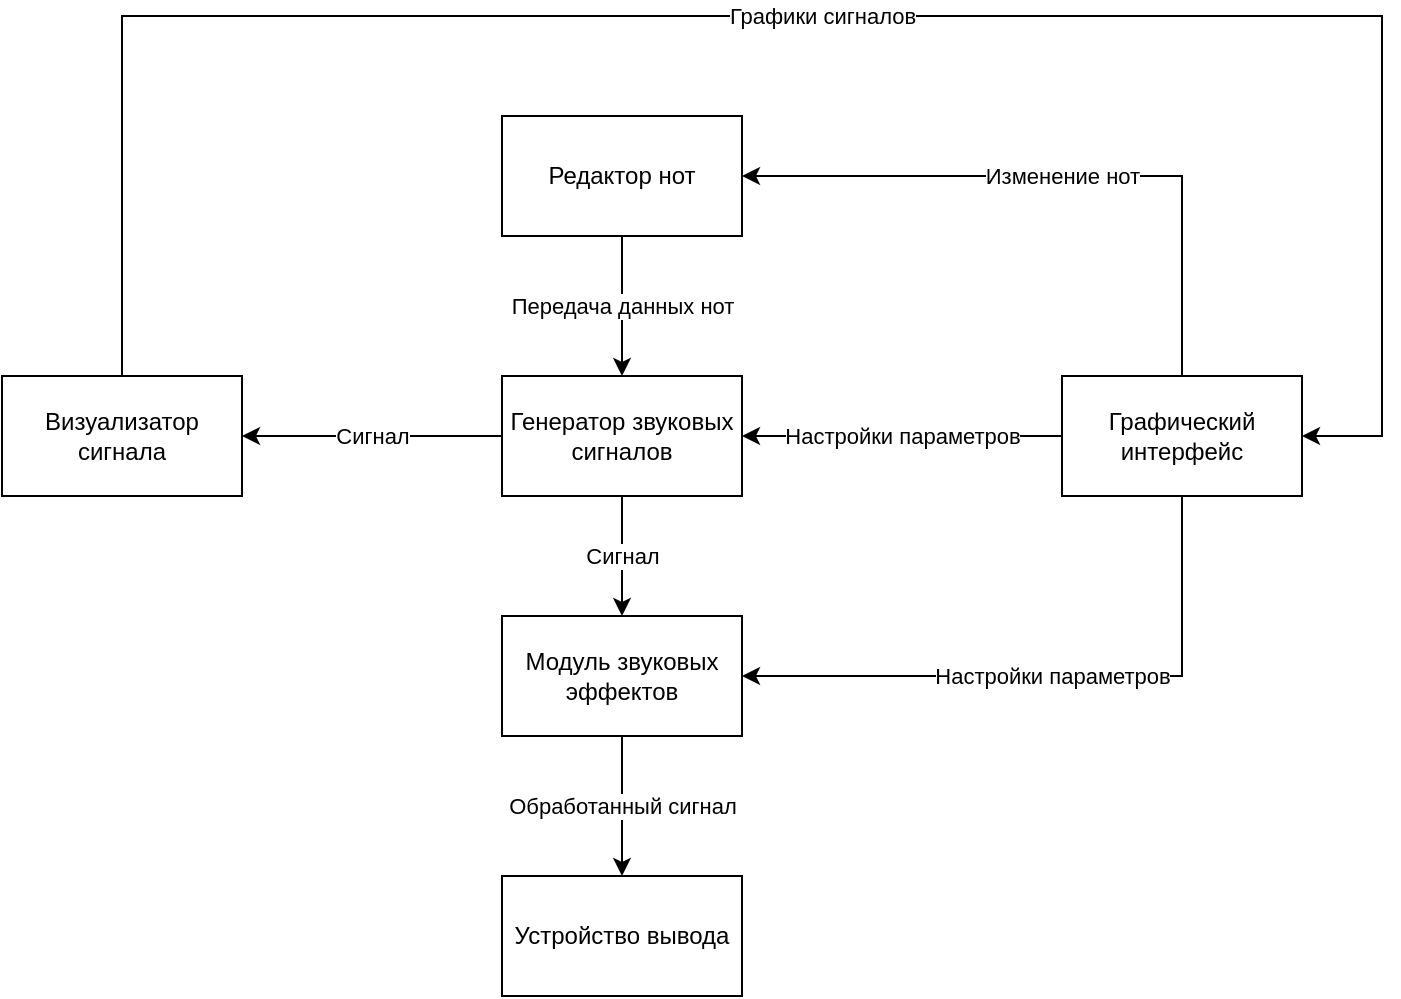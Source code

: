 <mxfile version="26.2.2">
  <diagram name="Page-1" id="F3DpyBi2ULReHoK88Xex">
    <mxGraphModel dx="1428" dy="841" grid="1" gridSize="10" guides="1" tooltips="1" connect="1" arrows="1" fold="1" page="1" pageScale="1" pageWidth="850" pageHeight="1100" math="0" shadow="0">
      <root>
        <mxCell id="0" />
        <mxCell id="1" parent="0" />
        <mxCell id="BVWz1LS-s-Ho_6SvjUxC-1" value="Генератор звуковых сигналов" style="rounded=0;whiteSpace=wrap;html=1;" parent="1" vertex="1">
          <mxGeometry x="350" y="410" width="120" height="60" as="geometry" />
        </mxCell>
        <mxCell id="BVWz1LS-s-Ho_6SvjUxC-2" value="Редактор нот" style="rounded=0;whiteSpace=wrap;html=1;" parent="1" vertex="1">
          <mxGeometry x="350" y="280" width="120" height="60" as="geometry" />
        </mxCell>
        <mxCell id="BVWz1LS-s-Ho_6SvjUxC-3" value="Визуализатор сигнала" style="rounded=0;whiteSpace=wrap;html=1;" parent="1" vertex="1">
          <mxGeometry x="100" y="410" width="120" height="60" as="geometry" />
        </mxCell>
        <mxCell id="BVWz1LS-s-Ho_6SvjUxC-4" value="Модуль звуковых эффектов" style="rounded=0;whiteSpace=wrap;html=1;" parent="1" vertex="1">
          <mxGeometry x="350" y="530" width="120" height="60" as="geometry" />
        </mxCell>
        <mxCell id="BVWz1LS-s-Ho_6SvjUxC-11" value="" style="endArrow=classic;html=1;rounded=0;exitX=0.5;exitY=1;exitDx=0;exitDy=0;entryX=0.5;entryY=0;entryDx=0;entryDy=0;" parent="1" source="BVWz1LS-s-Ho_6SvjUxC-2" target="BVWz1LS-s-Ho_6SvjUxC-1" edge="1">
          <mxGeometry relative="1" as="geometry">
            <mxPoint x="380" y="430" as="sourcePoint" />
            <mxPoint x="480" y="430" as="targetPoint" />
          </mxGeometry>
        </mxCell>
        <mxCell id="BVWz1LS-s-Ho_6SvjUxC-12" value="Передача данных нот" style="edgeLabel;resizable=0;html=1;;align=center;verticalAlign=middle;" parent="BVWz1LS-s-Ho_6SvjUxC-11" connectable="0" vertex="1">
          <mxGeometry relative="1" as="geometry" />
        </mxCell>
        <mxCell id="BVWz1LS-s-Ho_6SvjUxC-15" value="" style="endArrow=classic;html=1;rounded=0;exitX=0.5;exitY=1;exitDx=0;exitDy=0;entryX=0.5;entryY=0;entryDx=0;entryDy=0;" parent="1" source="BVWz1LS-s-Ho_6SvjUxC-1" target="BVWz1LS-s-Ho_6SvjUxC-4" edge="1">
          <mxGeometry relative="1" as="geometry">
            <mxPoint x="370" y="440" as="sourcePoint" />
            <mxPoint x="470" y="440" as="targetPoint" />
          </mxGeometry>
        </mxCell>
        <mxCell id="BVWz1LS-s-Ho_6SvjUxC-16" value="Сигнал" style="edgeLabel;resizable=0;html=1;;align=center;verticalAlign=middle;" parent="BVWz1LS-s-Ho_6SvjUxC-15" connectable="0" vertex="1">
          <mxGeometry relative="1" as="geometry" />
        </mxCell>
        <mxCell id="BVWz1LS-s-Ho_6SvjUxC-17" value="Устройство вывода" style="rounded=0;whiteSpace=wrap;html=1;" parent="1" vertex="1">
          <mxGeometry x="350" y="660" width="120" height="60" as="geometry" />
        </mxCell>
        <mxCell id="BVWz1LS-s-Ho_6SvjUxC-18" value="" style="endArrow=classic;html=1;rounded=0;exitX=0.5;exitY=1;exitDx=0;exitDy=0;entryX=0.5;entryY=0;entryDx=0;entryDy=0;" parent="1" source="BVWz1LS-s-Ho_6SvjUxC-4" target="BVWz1LS-s-Ho_6SvjUxC-17" edge="1">
          <mxGeometry relative="1" as="geometry">
            <mxPoint x="370" y="440" as="sourcePoint" />
            <mxPoint x="470" y="440" as="targetPoint" />
          </mxGeometry>
        </mxCell>
        <mxCell id="BVWz1LS-s-Ho_6SvjUxC-19" value="Обработанный сигнал" style="edgeLabel;resizable=0;html=1;;align=center;verticalAlign=middle;" parent="BVWz1LS-s-Ho_6SvjUxC-18" connectable="0" vertex="1">
          <mxGeometry relative="1" as="geometry" />
        </mxCell>
        <mxCell id="BVWz1LS-s-Ho_6SvjUxC-22" value="" style="endArrow=classic;html=1;rounded=0;exitX=0;exitY=0.5;exitDx=0;exitDy=0;entryX=1;entryY=0.5;entryDx=0;entryDy=0;" parent="1" source="BVWz1LS-s-Ho_6SvjUxC-1" target="BVWz1LS-s-Ho_6SvjUxC-3" edge="1">
          <mxGeometry relative="1" as="geometry">
            <mxPoint x="660" y="360" as="sourcePoint" />
            <mxPoint x="760" y="360" as="targetPoint" />
          </mxGeometry>
        </mxCell>
        <mxCell id="BVWz1LS-s-Ho_6SvjUxC-23" value="Сигнал" style="edgeLabel;resizable=0;html=1;;align=center;verticalAlign=middle;" parent="BVWz1LS-s-Ho_6SvjUxC-22" connectable="0" vertex="1">
          <mxGeometry relative="1" as="geometry" />
        </mxCell>
        <mxCell id="BVWz1LS-s-Ho_6SvjUxC-24" value="Графический интерфейс" style="rounded=0;whiteSpace=wrap;html=1;" parent="1" vertex="1">
          <mxGeometry x="630" y="410" width="120" height="60" as="geometry" />
        </mxCell>
        <mxCell id="BVWz1LS-s-Ho_6SvjUxC-31" value="" style="endArrow=classic;html=1;rounded=0;entryX=1;entryY=0.5;entryDx=0;entryDy=0;exitX=0;exitY=0.5;exitDx=0;exitDy=0;" parent="1" source="BVWz1LS-s-Ho_6SvjUxC-24" target="BVWz1LS-s-Ho_6SvjUxC-1" edge="1">
          <mxGeometry relative="1" as="geometry">
            <mxPoint x="520" y="590" as="sourcePoint" />
            <mxPoint x="620" y="590" as="targetPoint" />
          </mxGeometry>
        </mxCell>
        <mxCell id="BVWz1LS-s-Ho_6SvjUxC-32" value="Настройки параметров" style="edgeLabel;resizable=0;html=1;;align=center;verticalAlign=middle;" parent="BVWz1LS-s-Ho_6SvjUxC-31" connectable="0" vertex="1">
          <mxGeometry relative="1" as="geometry" />
        </mxCell>
        <mxCell id="BVWz1LS-s-Ho_6SvjUxC-34" value="" style="endArrow=classic;html=1;rounded=0;entryX=1;entryY=0.5;entryDx=0;entryDy=0;exitX=0.5;exitY=1;exitDx=0;exitDy=0;" parent="1" source="BVWz1LS-s-Ho_6SvjUxC-24" target="BVWz1LS-s-Ho_6SvjUxC-4" edge="1">
          <mxGeometry relative="1" as="geometry">
            <mxPoint x="640" y="450" as="sourcePoint" />
            <mxPoint x="480" y="450" as="targetPoint" />
            <Array as="points">
              <mxPoint x="690" y="560" />
            </Array>
          </mxGeometry>
        </mxCell>
        <mxCell id="BVWz1LS-s-Ho_6SvjUxC-35" value="Настройки параметров" style="edgeLabel;resizable=0;html=1;;align=center;verticalAlign=middle;" parent="BVWz1LS-s-Ho_6SvjUxC-34" connectable="0" vertex="1">
          <mxGeometry relative="1" as="geometry" />
        </mxCell>
        <mxCell id="BVWz1LS-s-Ho_6SvjUxC-36" value="" style="endArrow=classic;html=1;rounded=0;entryX=1;entryY=0.5;entryDx=0;entryDy=0;exitX=0.5;exitY=0;exitDx=0;exitDy=0;" parent="1" source="BVWz1LS-s-Ho_6SvjUxC-24" target="BVWz1LS-s-Ho_6SvjUxC-2" edge="1">
          <mxGeometry relative="1" as="geometry">
            <mxPoint x="700" y="480" as="sourcePoint" />
            <mxPoint x="480" y="570" as="targetPoint" />
            <Array as="points">
              <mxPoint x="690" y="310" />
            </Array>
          </mxGeometry>
        </mxCell>
        <mxCell id="BVWz1LS-s-Ho_6SvjUxC-37" value="Изменение нот" style="edgeLabel;resizable=0;html=1;;align=center;verticalAlign=middle;" parent="BVWz1LS-s-Ho_6SvjUxC-36" connectable="0" vertex="1">
          <mxGeometry relative="1" as="geometry" />
        </mxCell>
        <mxCell id="VDUsWRto7AN1hxd2fKGF-2" value="" style="endArrow=classic;html=1;rounded=0;exitX=0.5;exitY=0;exitDx=0;exitDy=0;entryX=1;entryY=0.5;entryDx=0;entryDy=0;" edge="1" parent="1" source="BVWz1LS-s-Ho_6SvjUxC-3" target="BVWz1LS-s-Ho_6SvjUxC-24">
          <mxGeometry relative="1" as="geometry">
            <mxPoint x="380" y="430" as="sourcePoint" />
            <mxPoint x="480" y="430" as="targetPoint" />
            <Array as="points">
              <mxPoint x="160" y="230" />
              <mxPoint x="790" y="230" />
              <mxPoint x="790" y="440" />
            </Array>
          </mxGeometry>
        </mxCell>
        <mxCell id="VDUsWRto7AN1hxd2fKGF-3" value="Графики сигналов" style="edgeLabel;resizable=0;html=1;;align=center;verticalAlign=middle;" connectable="0" vertex="1" parent="VDUsWRto7AN1hxd2fKGF-2">
          <mxGeometry relative="1" as="geometry" />
        </mxCell>
      </root>
    </mxGraphModel>
  </diagram>
</mxfile>
